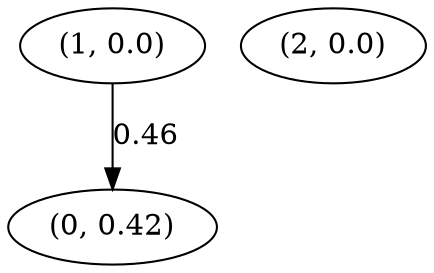 digraph {
    0 [ label = "(0, 0.42)" ]
    1 [ label = "(1, 0.0)" ]
    2 [ label = "(2, 0.0)" ]
    1 -> 0 [ label = "0.46" ]
}

